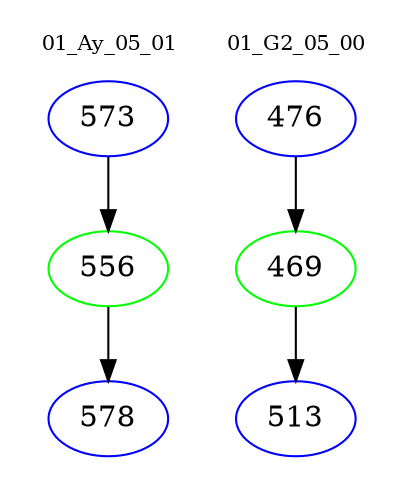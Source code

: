 digraph{
subgraph cluster_0 {
color = white
label = "01_Ay_05_01";
fontsize=10;
T0_573 [label="573", color="blue"]
T0_573 -> T0_556 [color="black"]
T0_556 [label="556", color="green"]
T0_556 -> T0_578 [color="black"]
T0_578 [label="578", color="blue"]
}
subgraph cluster_1 {
color = white
label = "01_G2_05_00";
fontsize=10;
T1_476 [label="476", color="blue"]
T1_476 -> T1_469 [color="black"]
T1_469 [label="469", color="green"]
T1_469 -> T1_513 [color="black"]
T1_513 [label="513", color="blue"]
}
}
